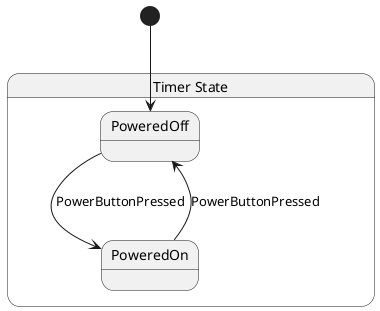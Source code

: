 @startuml Timer
state "Timer State" as CodeJunkie_StateChart_Example_Timer_State {
  state "PoweredOff" as CodeJunkie_StateChart_Example_Timer_State_PoweredOff
  state "PoweredOn" as CodeJunkie_StateChart_Example_Timer_State_PoweredOn
}

CodeJunkie_StateChart_Example_Timer_State_PoweredOff --> CodeJunkie_StateChart_Example_Timer_State_PoweredOn : PowerButtonPressed
CodeJunkie_StateChart_Example_Timer_State_PoweredOn --> CodeJunkie_StateChart_Example_Timer_State_PoweredOff : PowerButtonPressed
[*] --> CodeJunkie_StateChart_Example_Timer_State_PoweredOff
@enduml